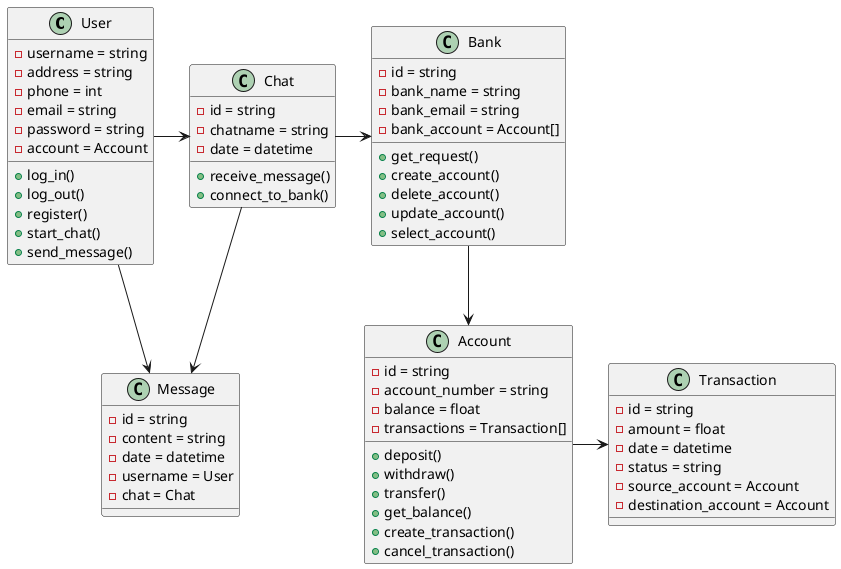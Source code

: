 @startuml bank_helper

'''Class diagram of a Bank Assistant that use a server-client architecture'''

class User {
    - username = string
    - address = string
    - phone = int
    - email = string
    - password = string
    - account = Account
    + log_in()
    + log_out()
    + register()
    + start_chat()
    + send_message()
}

class Message {
    - id = string
    - content = string
    - date = datetime
    - username = User
    - chat = Chat
}

class Chat {
    - id = string
    - chatname = string
    - date = datetime
    + receive_message()
    + connect_to_bank()

}

class Bank {
    - id = string
    - bank_name = string
    - bank_email = string
    - bank_account = Account[]
    + get_request()
    + create_account()
    + delete_account()
    + update_account()
    + select_account()
}

class Account {
    - id = string
    - account_number = string
    - balance = float
    - transactions = Transaction[]
    + deposit()
    + withdraw()
    + transfer()
    + get_balance()
    + create_transaction()
    + cancel_transaction()
}

class Transaction {
    - id = string
    - amount = float
    - date = datetime
    - status = string
    - source_account = Account
    - destination_account = Account
}

User -d-> Message
User -r-> Chat
Chat -d-> Message
Chat -r-> Bank
Bank -d-> Account
Account -r-> Transaction

@enduml